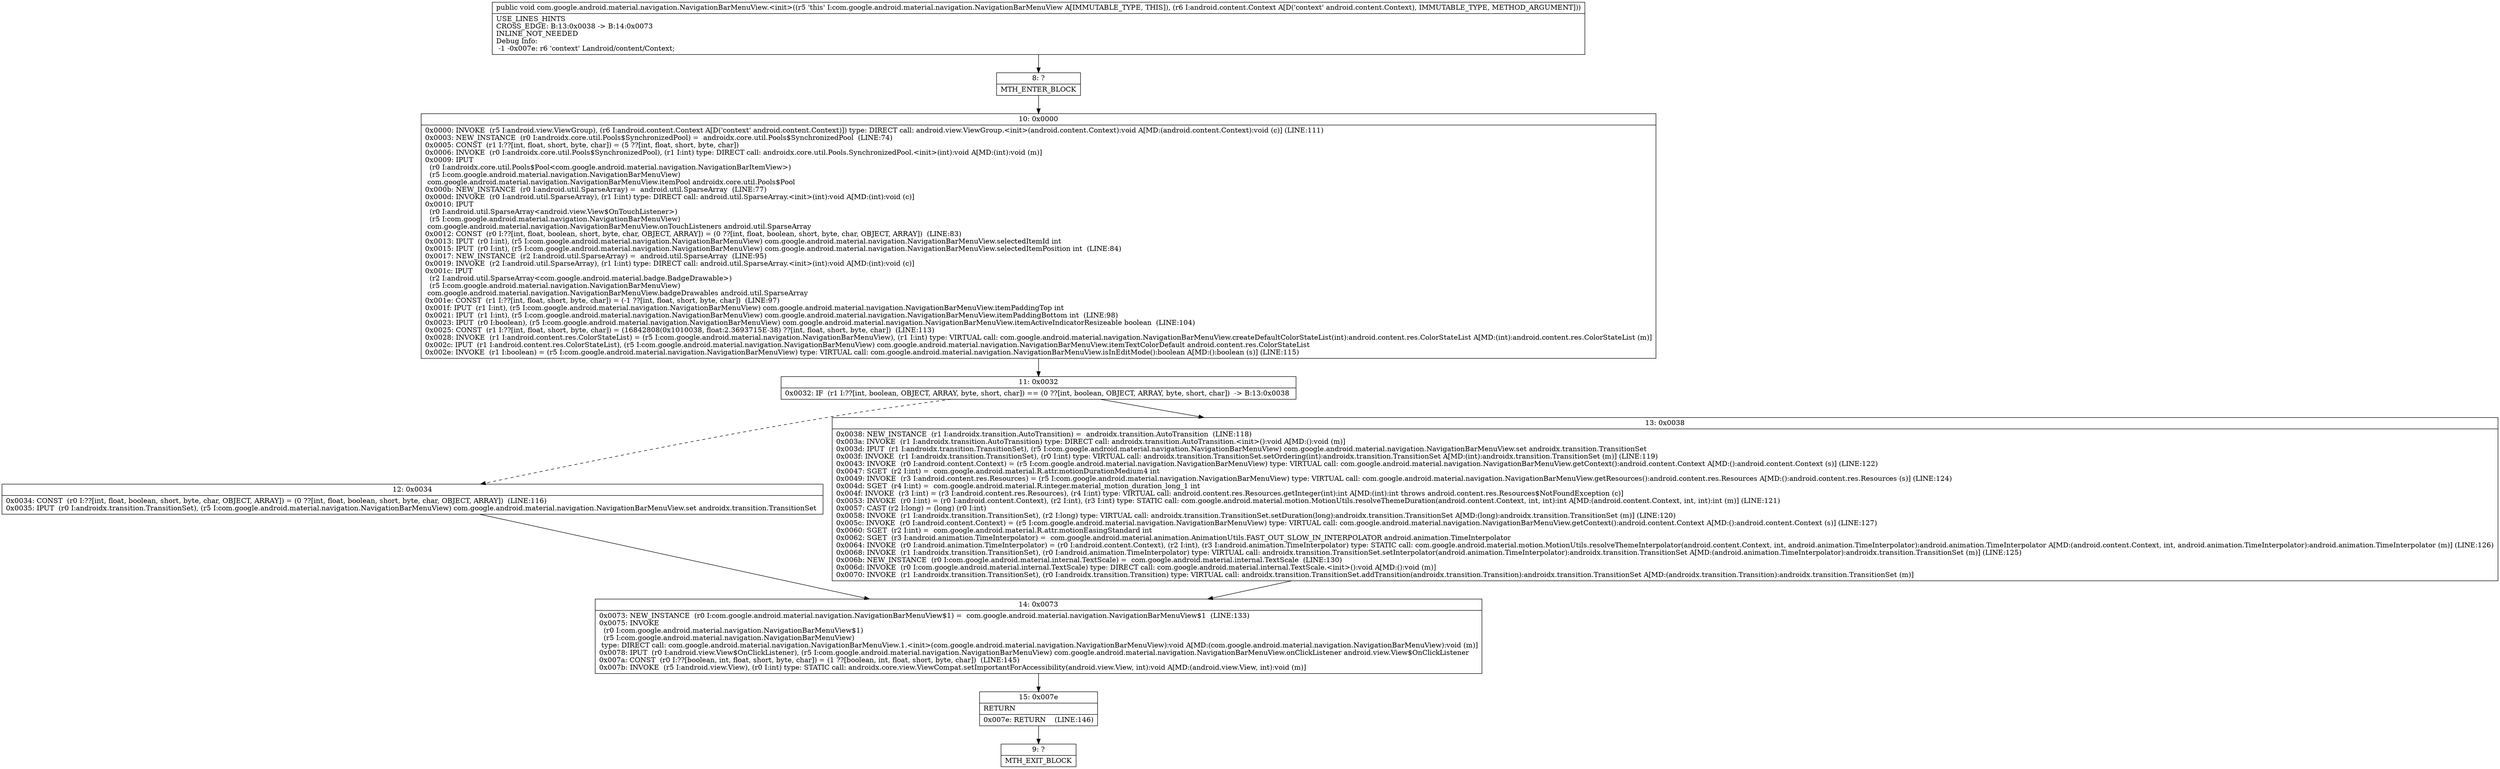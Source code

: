 digraph "CFG forcom.google.android.material.navigation.NavigationBarMenuView.\<init\>(Landroid\/content\/Context;)V" {
Node_8 [shape=record,label="{8\:\ ?|MTH_ENTER_BLOCK\l}"];
Node_10 [shape=record,label="{10\:\ 0x0000|0x0000: INVOKE  (r5 I:android.view.ViewGroup), (r6 I:android.content.Context A[D('context' android.content.Context)]) type: DIRECT call: android.view.ViewGroup.\<init\>(android.content.Context):void A[MD:(android.content.Context):void (c)] (LINE:111)\l0x0003: NEW_INSTANCE  (r0 I:androidx.core.util.Pools$SynchronizedPool) =  androidx.core.util.Pools$SynchronizedPool  (LINE:74)\l0x0005: CONST  (r1 I:??[int, float, short, byte, char]) = (5 ??[int, float, short, byte, char]) \l0x0006: INVOKE  (r0 I:androidx.core.util.Pools$SynchronizedPool), (r1 I:int) type: DIRECT call: androidx.core.util.Pools.SynchronizedPool.\<init\>(int):void A[MD:(int):void (m)]\l0x0009: IPUT  \l  (r0 I:androidx.core.util.Pools$Pool\<com.google.android.material.navigation.NavigationBarItemView\>)\l  (r5 I:com.google.android.material.navigation.NavigationBarMenuView)\l com.google.android.material.navigation.NavigationBarMenuView.itemPool androidx.core.util.Pools$Pool \l0x000b: NEW_INSTANCE  (r0 I:android.util.SparseArray) =  android.util.SparseArray  (LINE:77)\l0x000d: INVOKE  (r0 I:android.util.SparseArray), (r1 I:int) type: DIRECT call: android.util.SparseArray.\<init\>(int):void A[MD:(int):void (c)]\l0x0010: IPUT  \l  (r0 I:android.util.SparseArray\<android.view.View$OnTouchListener\>)\l  (r5 I:com.google.android.material.navigation.NavigationBarMenuView)\l com.google.android.material.navigation.NavigationBarMenuView.onTouchListeners android.util.SparseArray \l0x0012: CONST  (r0 I:??[int, float, boolean, short, byte, char, OBJECT, ARRAY]) = (0 ??[int, float, boolean, short, byte, char, OBJECT, ARRAY])  (LINE:83)\l0x0013: IPUT  (r0 I:int), (r5 I:com.google.android.material.navigation.NavigationBarMenuView) com.google.android.material.navigation.NavigationBarMenuView.selectedItemId int \l0x0015: IPUT  (r0 I:int), (r5 I:com.google.android.material.navigation.NavigationBarMenuView) com.google.android.material.navigation.NavigationBarMenuView.selectedItemPosition int  (LINE:84)\l0x0017: NEW_INSTANCE  (r2 I:android.util.SparseArray) =  android.util.SparseArray  (LINE:95)\l0x0019: INVOKE  (r2 I:android.util.SparseArray), (r1 I:int) type: DIRECT call: android.util.SparseArray.\<init\>(int):void A[MD:(int):void (c)]\l0x001c: IPUT  \l  (r2 I:android.util.SparseArray\<com.google.android.material.badge.BadgeDrawable\>)\l  (r5 I:com.google.android.material.navigation.NavigationBarMenuView)\l com.google.android.material.navigation.NavigationBarMenuView.badgeDrawables android.util.SparseArray \l0x001e: CONST  (r1 I:??[int, float, short, byte, char]) = (\-1 ??[int, float, short, byte, char])  (LINE:97)\l0x001f: IPUT  (r1 I:int), (r5 I:com.google.android.material.navigation.NavigationBarMenuView) com.google.android.material.navigation.NavigationBarMenuView.itemPaddingTop int \l0x0021: IPUT  (r1 I:int), (r5 I:com.google.android.material.navigation.NavigationBarMenuView) com.google.android.material.navigation.NavigationBarMenuView.itemPaddingBottom int  (LINE:98)\l0x0023: IPUT  (r0 I:boolean), (r5 I:com.google.android.material.navigation.NavigationBarMenuView) com.google.android.material.navigation.NavigationBarMenuView.itemActiveIndicatorResizeable boolean  (LINE:104)\l0x0025: CONST  (r1 I:??[int, float, short, byte, char]) = (16842808(0x1010038, float:2.3693715E\-38) ??[int, float, short, byte, char])  (LINE:113)\l0x0028: INVOKE  (r1 I:android.content.res.ColorStateList) = (r5 I:com.google.android.material.navigation.NavigationBarMenuView), (r1 I:int) type: VIRTUAL call: com.google.android.material.navigation.NavigationBarMenuView.createDefaultColorStateList(int):android.content.res.ColorStateList A[MD:(int):android.content.res.ColorStateList (m)]\l0x002c: IPUT  (r1 I:android.content.res.ColorStateList), (r5 I:com.google.android.material.navigation.NavigationBarMenuView) com.google.android.material.navigation.NavigationBarMenuView.itemTextColorDefault android.content.res.ColorStateList \l0x002e: INVOKE  (r1 I:boolean) = (r5 I:com.google.android.material.navigation.NavigationBarMenuView) type: VIRTUAL call: com.google.android.material.navigation.NavigationBarMenuView.isInEditMode():boolean A[MD:():boolean (s)] (LINE:115)\l}"];
Node_11 [shape=record,label="{11\:\ 0x0032|0x0032: IF  (r1 I:??[int, boolean, OBJECT, ARRAY, byte, short, char]) == (0 ??[int, boolean, OBJECT, ARRAY, byte, short, char])  \-\> B:13:0x0038 \l}"];
Node_12 [shape=record,label="{12\:\ 0x0034|0x0034: CONST  (r0 I:??[int, float, boolean, short, byte, char, OBJECT, ARRAY]) = (0 ??[int, float, boolean, short, byte, char, OBJECT, ARRAY])  (LINE:116)\l0x0035: IPUT  (r0 I:androidx.transition.TransitionSet), (r5 I:com.google.android.material.navigation.NavigationBarMenuView) com.google.android.material.navigation.NavigationBarMenuView.set androidx.transition.TransitionSet \l}"];
Node_14 [shape=record,label="{14\:\ 0x0073|0x0073: NEW_INSTANCE  (r0 I:com.google.android.material.navigation.NavigationBarMenuView$1) =  com.google.android.material.navigation.NavigationBarMenuView$1  (LINE:133)\l0x0075: INVOKE  \l  (r0 I:com.google.android.material.navigation.NavigationBarMenuView$1)\l  (r5 I:com.google.android.material.navigation.NavigationBarMenuView)\l type: DIRECT call: com.google.android.material.navigation.NavigationBarMenuView.1.\<init\>(com.google.android.material.navigation.NavigationBarMenuView):void A[MD:(com.google.android.material.navigation.NavigationBarMenuView):void (m)]\l0x0078: IPUT  (r0 I:android.view.View$OnClickListener), (r5 I:com.google.android.material.navigation.NavigationBarMenuView) com.google.android.material.navigation.NavigationBarMenuView.onClickListener android.view.View$OnClickListener \l0x007a: CONST  (r0 I:??[boolean, int, float, short, byte, char]) = (1 ??[boolean, int, float, short, byte, char])  (LINE:145)\l0x007b: INVOKE  (r5 I:android.view.View), (r0 I:int) type: STATIC call: androidx.core.view.ViewCompat.setImportantForAccessibility(android.view.View, int):void A[MD:(android.view.View, int):void (m)]\l}"];
Node_15 [shape=record,label="{15\:\ 0x007e|RETURN\l|0x007e: RETURN    (LINE:146)\l}"];
Node_9 [shape=record,label="{9\:\ ?|MTH_EXIT_BLOCK\l}"];
Node_13 [shape=record,label="{13\:\ 0x0038|0x0038: NEW_INSTANCE  (r1 I:androidx.transition.AutoTransition) =  androidx.transition.AutoTransition  (LINE:118)\l0x003a: INVOKE  (r1 I:androidx.transition.AutoTransition) type: DIRECT call: androidx.transition.AutoTransition.\<init\>():void A[MD:():void (m)]\l0x003d: IPUT  (r1 I:androidx.transition.TransitionSet), (r5 I:com.google.android.material.navigation.NavigationBarMenuView) com.google.android.material.navigation.NavigationBarMenuView.set androidx.transition.TransitionSet \l0x003f: INVOKE  (r1 I:androidx.transition.TransitionSet), (r0 I:int) type: VIRTUAL call: androidx.transition.TransitionSet.setOrdering(int):androidx.transition.TransitionSet A[MD:(int):androidx.transition.TransitionSet (m)] (LINE:119)\l0x0043: INVOKE  (r0 I:android.content.Context) = (r5 I:com.google.android.material.navigation.NavigationBarMenuView) type: VIRTUAL call: com.google.android.material.navigation.NavigationBarMenuView.getContext():android.content.Context A[MD:():android.content.Context (s)] (LINE:122)\l0x0047: SGET  (r2 I:int) =  com.google.android.material.R.attr.motionDurationMedium4 int \l0x0049: INVOKE  (r3 I:android.content.res.Resources) = (r5 I:com.google.android.material.navigation.NavigationBarMenuView) type: VIRTUAL call: com.google.android.material.navigation.NavigationBarMenuView.getResources():android.content.res.Resources A[MD:():android.content.res.Resources (s)] (LINE:124)\l0x004d: SGET  (r4 I:int) =  com.google.android.material.R.integer.material_motion_duration_long_1 int \l0x004f: INVOKE  (r3 I:int) = (r3 I:android.content.res.Resources), (r4 I:int) type: VIRTUAL call: android.content.res.Resources.getInteger(int):int A[MD:(int):int throws android.content.res.Resources$NotFoundException (c)]\l0x0053: INVOKE  (r0 I:int) = (r0 I:android.content.Context), (r2 I:int), (r3 I:int) type: STATIC call: com.google.android.material.motion.MotionUtils.resolveThemeDuration(android.content.Context, int, int):int A[MD:(android.content.Context, int, int):int (m)] (LINE:121)\l0x0057: CAST (r2 I:long) = (long) (r0 I:int) \l0x0058: INVOKE  (r1 I:androidx.transition.TransitionSet), (r2 I:long) type: VIRTUAL call: androidx.transition.TransitionSet.setDuration(long):androidx.transition.TransitionSet A[MD:(long):androidx.transition.TransitionSet (m)] (LINE:120)\l0x005c: INVOKE  (r0 I:android.content.Context) = (r5 I:com.google.android.material.navigation.NavigationBarMenuView) type: VIRTUAL call: com.google.android.material.navigation.NavigationBarMenuView.getContext():android.content.Context A[MD:():android.content.Context (s)] (LINE:127)\l0x0060: SGET  (r2 I:int) =  com.google.android.material.R.attr.motionEasingStandard int \l0x0062: SGET  (r3 I:android.animation.TimeInterpolator) =  com.google.android.material.animation.AnimationUtils.FAST_OUT_SLOW_IN_INTERPOLATOR android.animation.TimeInterpolator \l0x0064: INVOKE  (r0 I:android.animation.TimeInterpolator) = (r0 I:android.content.Context), (r2 I:int), (r3 I:android.animation.TimeInterpolator) type: STATIC call: com.google.android.material.motion.MotionUtils.resolveThemeInterpolator(android.content.Context, int, android.animation.TimeInterpolator):android.animation.TimeInterpolator A[MD:(android.content.Context, int, android.animation.TimeInterpolator):android.animation.TimeInterpolator (m)] (LINE:126)\l0x0068: INVOKE  (r1 I:androidx.transition.TransitionSet), (r0 I:android.animation.TimeInterpolator) type: VIRTUAL call: androidx.transition.TransitionSet.setInterpolator(android.animation.TimeInterpolator):androidx.transition.TransitionSet A[MD:(android.animation.TimeInterpolator):androidx.transition.TransitionSet (m)] (LINE:125)\l0x006b: NEW_INSTANCE  (r0 I:com.google.android.material.internal.TextScale) =  com.google.android.material.internal.TextScale  (LINE:130)\l0x006d: INVOKE  (r0 I:com.google.android.material.internal.TextScale) type: DIRECT call: com.google.android.material.internal.TextScale.\<init\>():void A[MD:():void (m)]\l0x0070: INVOKE  (r1 I:androidx.transition.TransitionSet), (r0 I:androidx.transition.Transition) type: VIRTUAL call: androidx.transition.TransitionSet.addTransition(androidx.transition.Transition):androidx.transition.TransitionSet A[MD:(androidx.transition.Transition):androidx.transition.TransitionSet (m)]\l}"];
MethodNode[shape=record,label="{public void com.google.android.material.navigation.NavigationBarMenuView.\<init\>((r5 'this' I:com.google.android.material.navigation.NavigationBarMenuView A[IMMUTABLE_TYPE, THIS]), (r6 I:android.content.Context A[D('context' android.content.Context), IMMUTABLE_TYPE, METHOD_ARGUMENT]))  | USE_LINES_HINTS\lCROSS_EDGE: B:13:0x0038 \-\> B:14:0x0073\lINLINE_NOT_NEEDED\lDebug Info:\l  \-1 \-0x007e: r6 'context' Landroid\/content\/Context;\l}"];
MethodNode -> Node_8;Node_8 -> Node_10;
Node_10 -> Node_11;
Node_11 -> Node_12[style=dashed];
Node_11 -> Node_13;
Node_12 -> Node_14;
Node_14 -> Node_15;
Node_15 -> Node_9;
Node_13 -> Node_14;
}


